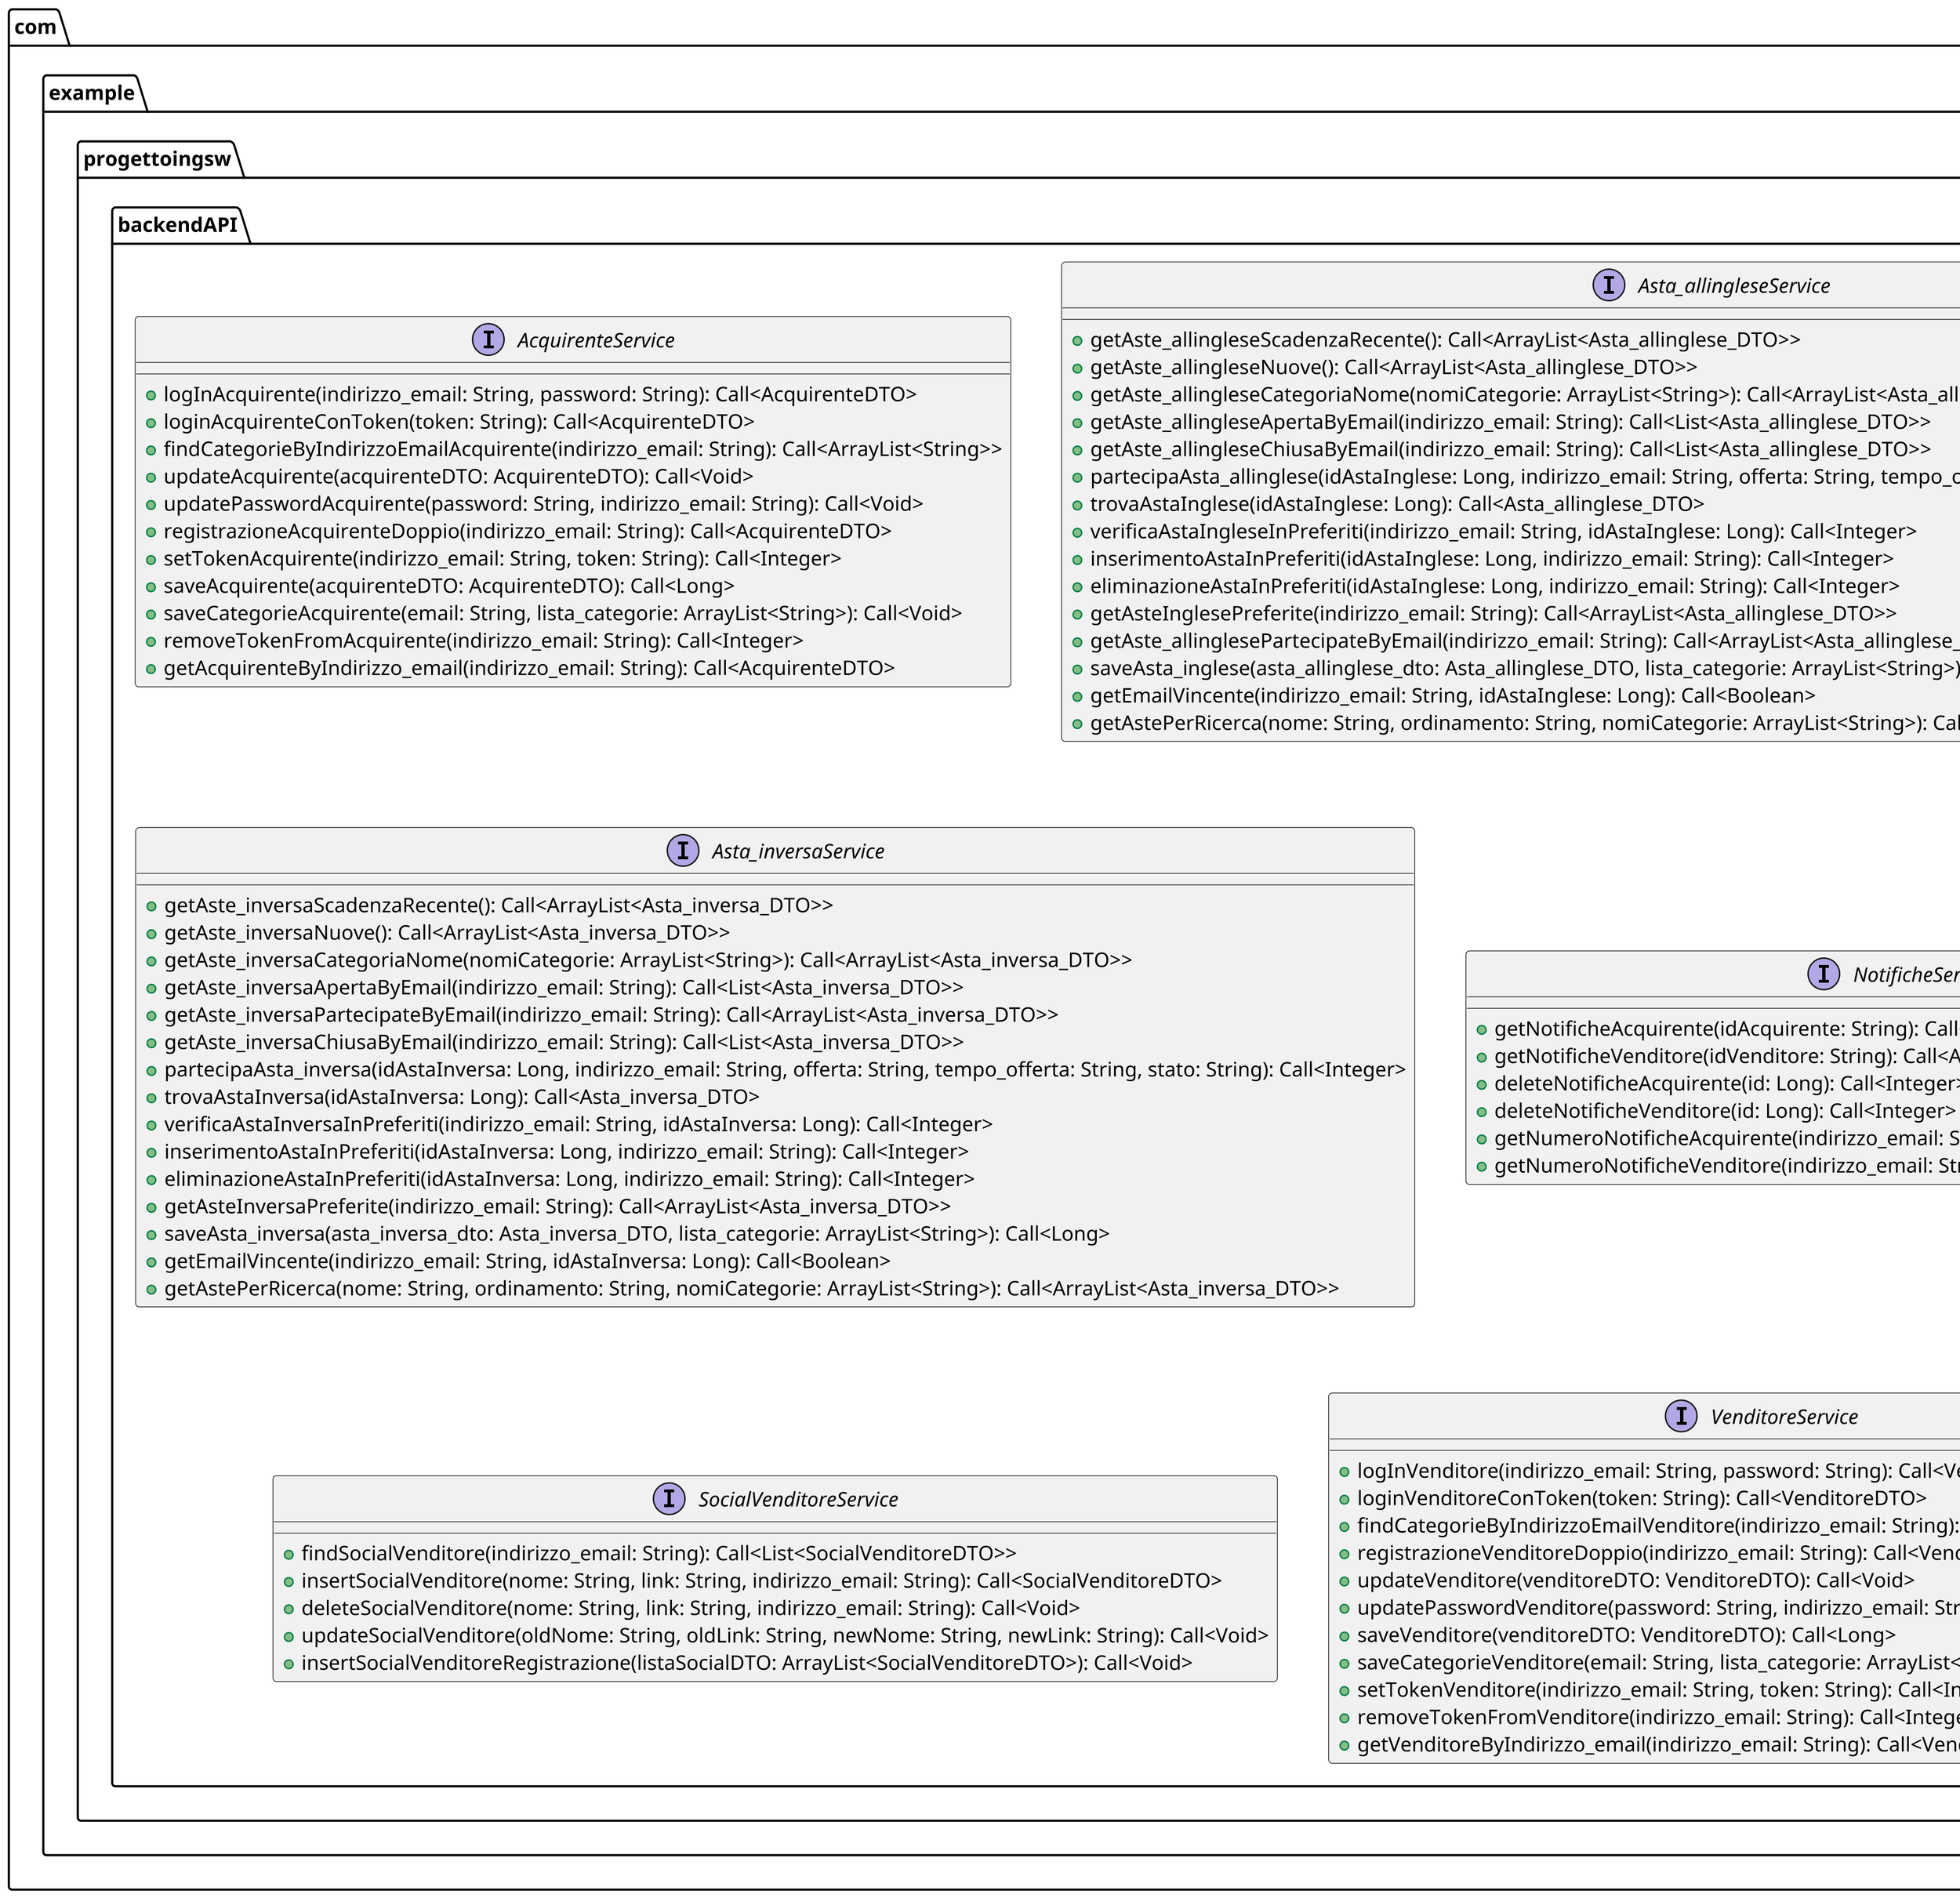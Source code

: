 @startuml
scale 3
package com.example.progettoingsw.backendAPI{
    interface AcquirenteService {
            +logInAcquirente(indirizzo_email: String, password: String): Call<AcquirenteDTO>
            +loginAcquirenteConToken(token: String): Call<AcquirenteDTO>
            +findCategorieByIndirizzoEmailAcquirente(indirizzo_email: String): Call<ArrayList<String>>
            +updateAcquirente(acquirenteDTO: AcquirenteDTO): Call<Void>
            +updatePasswordAcquirente(password: String, indirizzo_email: String): Call<Void>
            +registrazioneAcquirenteDoppio(indirizzo_email: String): Call<AcquirenteDTO>
            +setTokenAcquirente(indirizzo_email: String, token: String): Call<Integer>
            +saveAcquirente(acquirenteDTO: AcquirenteDTO): Call<Long>
            +saveCategorieAcquirente(email: String, lista_categorie: ArrayList<String>): Call<Void>
            +removeTokenFromAcquirente(indirizzo_email: String): Call<Integer>
            +getAcquirenteByIndirizzo_email(indirizzo_email: String): Call<AcquirenteDTO>
    }
    interface Asta_allingleseService {
            +getAste_allingleseScadenzaRecente(): Call<ArrayList<Asta_allinglese_DTO>>
            +getAste_allingleseNuove(): Call<ArrayList<Asta_allinglese_DTO>>
            +getAste_allingleseCategoriaNome(nomiCategorie: ArrayList<String>): Call<ArrayList<Asta_allinglese_DTO>>
            +getAste_allingleseApertaByEmail(indirizzo_email: String): Call<List<Asta_allinglese_DTO>>
            +getAste_allingleseChiusaByEmail(indirizzo_email: String): Call<List<Asta_allinglese_DTO>>
            +partecipaAsta_allinglese(idAstaInglese: Long, indirizzo_email: String, offerta: String, tempo_offerta: String, stato: String): Call<Integer>
            +trovaAstaInglese(idAstaInglese: Long): Call<Asta_allinglese_DTO>
            +verificaAstaIngleseInPreferiti(indirizzo_email: String, idAstaInglese: Long): Call<Integer>
            +inserimentoAstaInPreferiti(idAstaInglese: Long, indirizzo_email: String): Call<Integer>
            +eliminazioneAstaInPreferiti(idAstaInglese: Long, indirizzo_email: String): Call<Integer>
            +getAsteInglesePreferite(indirizzo_email: String): Call<ArrayList<Asta_allinglese_DTO>>
            +getAste_allinglesePartecipateByEmail(indirizzo_email: String): Call<ArrayList<Asta_allinglese_DTO>>
            +saveAsta_inglese(asta_allinglese_dto: Asta_allinglese_DTO, lista_categorie: ArrayList<String>): Call<Long>
            +getEmailVincente(indirizzo_email: String, idAstaInglese: Long): Call<Boolean>
            +getAstePerRicerca(nome: String, ordinamento: String, nomiCategorie: ArrayList<String>): Call<ArrayList<Asta_allinglese_DTO>>
        }
        interface Asta_alribassoService {
                +getAste_alribassoNuove(): Call<ArrayList<Asta_alribasso_DTO>>
                +getAste_alribassoCategoriaNome(nomiCategorie: ArrayList<String>): Call<ArrayList<Asta_alribasso_DTO>>
                +getAste_alribassoApertaByEmail(indirizzo_email: String): Call<List<Asta_alribasso_DTO>>
                +getAste_alribassoChiusaByEmail(indirizzo_email: String): Call<List<Asta_alribasso_DTO>>
                +acquistaAstaAlRibasso(idAstaAlRibasso: Long, indirizzo_email: String, prezzoAcquisto: String): Call<Integer>
                +trovaAstaRibasso(idAstaRibasso: Long): Call<Asta_alribasso_DTO>
                +verificaAstaAlRibassoInPreferiti(indirizzo_email: String, idAstaRibasso: Long): Call<Integer>
                +inserimentoAstaInPreferiti(idAstaRibasso: Long, indirizzo_email: String): Call<Integer>
                +eliminazioneAstaInPreferiti(idAstaRibasso: Long, indirizzo_email: String): Call<Integer>
                +getAsteRibassoPreferite(indirizzo_email: String): Call<ArrayList<Asta_alribasso_DTO>>
                +saveAsta_ribasso(asta_ribasso_dto: Asta_alribasso_DTO, lista_categorie: ArrayList<String>): Call<Long>
                +getAstePerRicerca(nome: String, ordinamento: String, nomiCategorie: ArrayList<String>): Call<ArrayList<Asta_alribasso_DTO>>
        }
        interface Asta_inversaService {
                +getAste_inversaScadenzaRecente(): Call<ArrayList<Asta_inversa_DTO>>
                +getAste_inversaNuove(): Call<ArrayList<Asta_inversa_DTO>>
                +getAste_inversaCategoriaNome(nomiCategorie: ArrayList<String>): Call<ArrayList<Asta_inversa_DTO>>
                +getAste_inversaApertaByEmail(indirizzo_email: String): Call<List<Asta_inversa_DTO>>
                +getAste_inversaPartecipateByEmail(indirizzo_email: String): Call<ArrayList<Asta_inversa_DTO>>
                +getAste_inversaChiusaByEmail(indirizzo_email: String): Call<List<Asta_inversa_DTO>>
                +partecipaAsta_inversa(idAstaInversa: Long, indirizzo_email: String, offerta: String, tempo_offerta: String, stato: String): Call<Integer>
                +trovaAstaInversa(idAstaInversa: Long): Call<Asta_inversa_DTO>
                +verificaAstaInversaInPreferiti(indirizzo_email: String, idAstaInversa: Long): Call<Integer>
                +inserimentoAstaInPreferiti(idAstaInversa: Long, indirizzo_email: String): Call<Integer>
                +eliminazioneAstaInPreferiti(idAstaInversa: Long, indirizzo_email: String): Call<Integer>
                +getAsteInversaPreferite(indirizzo_email: String): Call<ArrayList<Asta_inversa_DTO>>
                +saveAsta_inversa(asta_inversa_dto: Asta_inversa_DTO, lista_categorie: ArrayList<String>): Call<Long>
                +getEmailVincente(indirizzo_email: String, idAstaInversa: Long): Call<Boolean>
                +getAstePerRicerca(nome: String, ordinamento: String, nomiCategorie: ArrayList<String>): Call<ArrayList<Asta_inversa_DTO>>
        }
        interface NotificheService {
                +getNotificheAcquirente(idAcquirente: String): Call<ArrayList<NotificheAcquirente_DTO>>
                +getNotificheVenditore(idVenditore: String): Call<ArrayList<NotificheVenditore_DTO>>
                +deleteNotificheAcquirente(id: Long): Call<Integer>
                +deleteNotificheVenditore(id: Long): Call<Integer>
                +getNumeroNotificheAcquirente(indirizzo_email: String): Call<Integer>
                +getNumeroNotificheVenditore(indirizzo_email: String): Call<Integer>
        }
        interface SocialAcquirenteService {
                +findSocialAcquirente(indirizzo_email: String): Call<List<SocialAcquirenteDTO>>
                +insertSocialAcquirente(nome: String, link: String, indirizzo_email: String): Call<SocialAcquirenteDTO>
                +deleteSocialAcquirente(nome: String, link: String, indirizzo_email: String): Call<Void>
                +updateSocialAcquirente(oldNome: String, oldLink: String, newNome: String, newLink: String): Call<Void>
                +insertSocialAcquirenteRegistrazione(listaSocialDTO: ArrayList<SocialAcquirenteDTO>): Call<Void>
        }
        interface SocialVenditoreService {
                +findSocialVenditore(indirizzo_email: String): Call<List<SocialVenditoreDTO>>
                +insertSocialVenditore(nome: String, link: String, indirizzo_email: String): Call<SocialVenditoreDTO>
                +deleteSocialVenditore(nome: String, link: String, indirizzo_email: String): Call<Void>
                +updateSocialVenditore(oldNome: String, oldLink: String, newNome: String, newLink: String): Call<Void>
                +insertSocialVenditoreRegistrazione(listaSocialDTO: ArrayList<SocialVenditoreDTO>): Call<Void>
        }
        interface VenditoreService {
                +logInVenditore(indirizzo_email: String, password: String): Call<VenditoreDTO>
                +loginVenditoreConToken(token: String): Call<VenditoreDTO>
                +findCategorieByIndirizzoEmailVenditore(indirizzo_email: String): Call<ArrayList<String>>
                +registrazioneVenditoreDoppio(indirizzo_email: String): Call<VenditoreDTO>
                +updateVenditore(venditoreDTO: VenditoreDTO): Call<Void>
                +updatePasswordVenditore(password: String, indirizzo_email: String): Call<Void>
                +saveVenditore(venditoreDTO: VenditoreDTO): Call<Long>
                +saveCategorieVenditore(email: String, lista_categorie: ArrayList<String>): Call<Void>
                +setTokenVenditore(indirizzo_email: String, token: String): Call<Integer>
                +removeTokenFromVenditore(indirizzo_email: String): Call<Integer>
                +getVenditoreByIndirizzo_email(indirizzo_email: String): Call<VenditoreDTO>
        }
}

@enduml